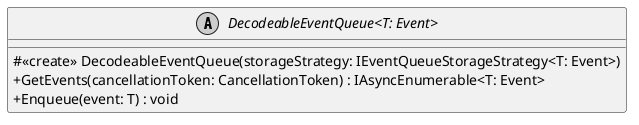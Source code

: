 @startuml
skinparam monochrome true
skinparam classAttributeIconSize 0

!startsub default
abstract class "DecodeableEventQueue<T: Event>" {
    # <<create>> DecodeableEventQueue(storageStrategy: IEventQueueStorageStrategy<T: Event>)
    + GetEvents(cancellationToken: CancellationToken) : IAsyncEnumerable<T: Event>
    + Enqueue(event: T) : void
}
!endsub

@enduml
